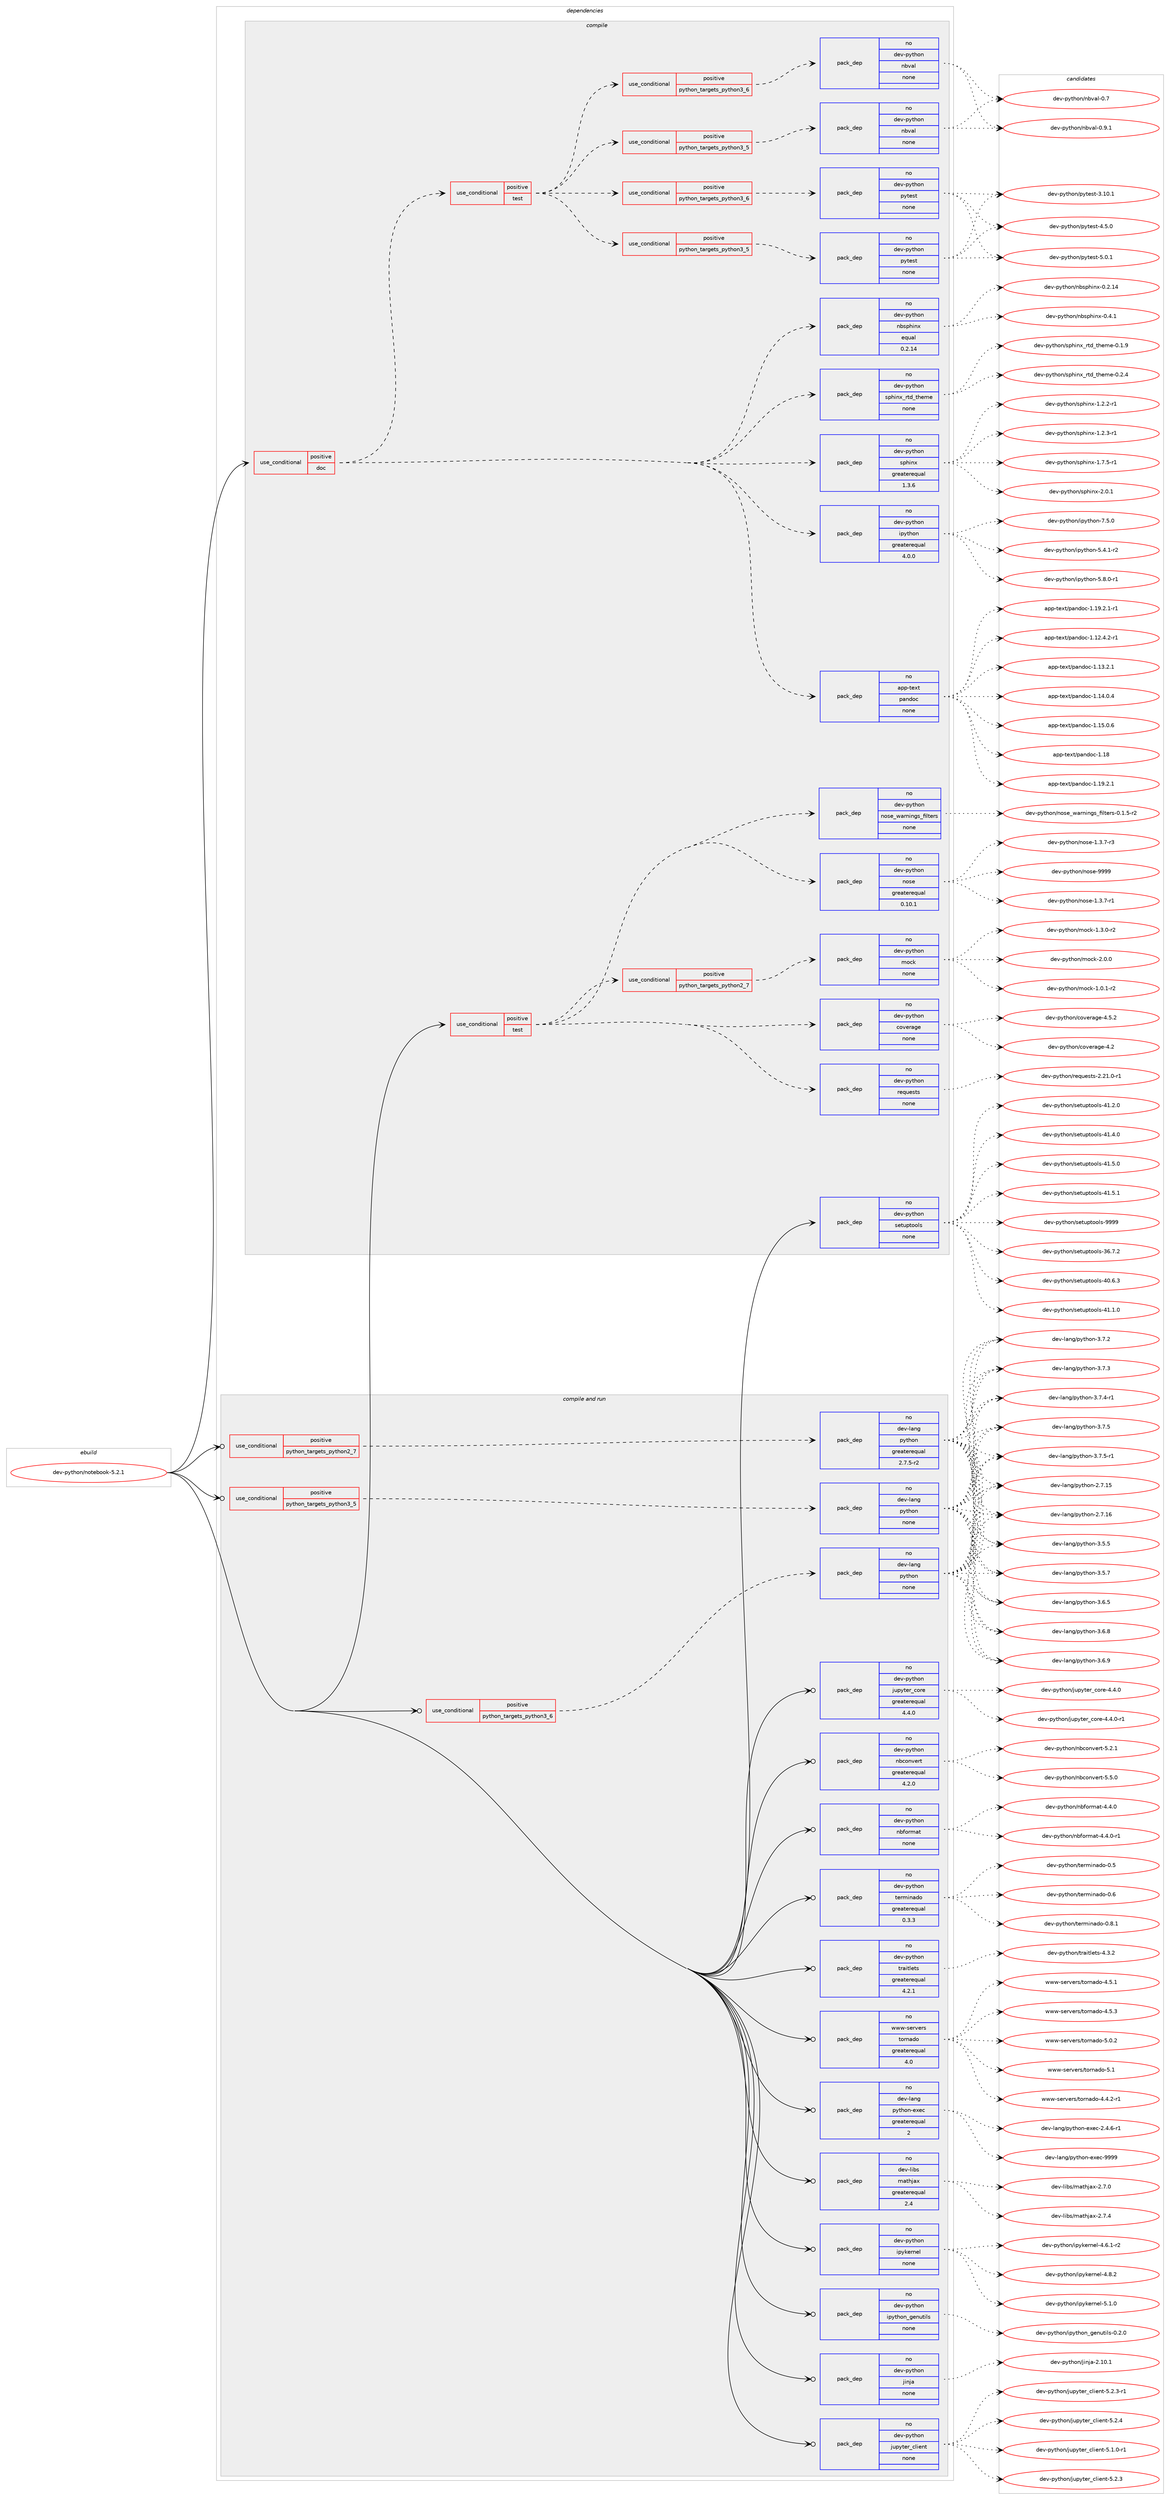 digraph prolog {

# *************
# Graph options
# *************

newrank=true;
concentrate=true;
compound=true;
graph [rankdir=LR,fontname=Helvetica,fontsize=10,ranksep=1.5];#, ranksep=2.5, nodesep=0.2];
edge  [arrowhead=vee];
node  [fontname=Helvetica,fontsize=10];

# **********
# The ebuild
# **********

subgraph cluster_leftcol {
color=gray;
rank=same;
label=<<i>ebuild</i>>;
id [label="dev-python/notebook-5.2.1", color=red, width=4, href="../dev-python/notebook-5.2.1.svg"];
}

# ****************
# The dependencies
# ****************

subgraph cluster_midcol {
color=gray;
label=<<i>dependencies</i>>;
subgraph cluster_compile {
fillcolor="#eeeeee";
style=filled;
label=<<i>compile</i>>;
subgraph cond143287 {
dependency617051 [label=<<TABLE BORDER="0" CELLBORDER="1" CELLSPACING="0" CELLPADDING="4"><TR><TD ROWSPAN="3" CELLPADDING="10">use_conditional</TD></TR><TR><TD>positive</TD></TR><TR><TD>doc</TD></TR></TABLE>>, shape=none, color=red];
subgraph pack461956 {
dependency617052 [label=<<TABLE BORDER="0" CELLBORDER="1" CELLSPACING="0" CELLPADDING="4" WIDTH="220"><TR><TD ROWSPAN="6" CELLPADDING="30">pack_dep</TD></TR><TR><TD WIDTH="110">no</TD></TR><TR><TD>app-text</TD></TR><TR><TD>pandoc</TD></TR><TR><TD>none</TD></TR><TR><TD></TD></TR></TABLE>>, shape=none, color=blue];
}
dependency617051:e -> dependency617052:w [weight=20,style="dashed",arrowhead="vee"];
subgraph pack461957 {
dependency617053 [label=<<TABLE BORDER="0" CELLBORDER="1" CELLSPACING="0" CELLPADDING="4" WIDTH="220"><TR><TD ROWSPAN="6" CELLPADDING="30">pack_dep</TD></TR><TR><TD WIDTH="110">no</TD></TR><TR><TD>dev-python</TD></TR><TR><TD>ipython</TD></TR><TR><TD>greaterequal</TD></TR><TR><TD>4.0.0</TD></TR></TABLE>>, shape=none, color=blue];
}
dependency617051:e -> dependency617053:w [weight=20,style="dashed",arrowhead="vee"];
subgraph pack461958 {
dependency617054 [label=<<TABLE BORDER="0" CELLBORDER="1" CELLSPACING="0" CELLPADDING="4" WIDTH="220"><TR><TD ROWSPAN="6" CELLPADDING="30">pack_dep</TD></TR><TR><TD WIDTH="110">no</TD></TR><TR><TD>dev-python</TD></TR><TR><TD>sphinx</TD></TR><TR><TD>greaterequal</TD></TR><TR><TD>1.3.6</TD></TR></TABLE>>, shape=none, color=blue];
}
dependency617051:e -> dependency617054:w [weight=20,style="dashed",arrowhead="vee"];
subgraph pack461959 {
dependency617055 [label=<<TABLE BORDER="0" CELLBORDER="1" CELLSPACING="0" CELLPADDING="4" WIDTH="220"><TR><TD ROWSPAN="6" CELLPADDING="30">pack_dep</TD></TR><TR><TD WIDTH="110">no</TD></TR><TR><TD>dev-python</TD></TR><TR><TD>sphinx_rtd_theme</TD></TR><TR><TD>none</TD></TR><TR><TD></TD></TR></TABLE>>, shape=none, color=blue];
}
dependency617051:e -> dependency617055:w [weight=20,style="dashed",arrowhead="vee"];
subgraph pack461960 {
dependency617056 [label=<<TABLE BORDER="0" CELLBORDER="1" CELLSPACING="0" CELLPADDING="4" WIDTH="220"><TR><TD ROWSPAN="6" CELLPADDING="30">pack_dep</TD></TR><TR><TD WIDTH="110">no</TD></TR><TR><TD>dev-python</TD></TR><TR><TD>nbsphinx</TD></TR><TR><TD>equal</TD></TR><TR><TD>0.2.14</TD></TR></TABLE>>, shape=none, color=blue];
}
dependency617051:e -> dependency617056:w [weight=20,style="dashed",arrowhead="vee"];
subgraph cond143288 {
dependency617057 [label=<<TABLE BORDER="0" CELLBORDER="1" CELLSPACING="0" CELLPADDING="4"><TR><TD ROWSPAN="3" CELLPADDING="10">use_conditional</TD></TR><TR><TD>positive</TD></TR><TR><TD>test</TD></TR></TABLE>>, shape=none, color=red];
subgraph cond143289 {
dependency617058 [label=<<TABLE BORDER="0" CELLBORDER="1" CELLSPACING="0" CELLPADDING="4"><TR><TD ROWSPAN="3" CELLPADDING="10">use_conditional</TD></TR><TR><TD>positive</TD></TR><TR><TD>python_targets_python3_5</TD></TR></TABLE>>, shape=none, color=red];
subgraph pack461961 {
dependency617059 [label=<<TABLE BORDER="0" CELLBORDER="1" CELLSPACING="0" CELLPADDING="4" WIDTH="220"><TR><TD ROWSPAN="6" CELLPADDING="30">pack_dep</TD></TR><TR><TD WIDTH="110">no</TD></TR><TR><TD>dev-python</TD></TR><TR><TD>nbval</TD></TR><TR><TD>none</TD></TR><TR><TD></TD></TR></TABLE>>, shape=none, color=blue];
}
dependency617058:e -> dependency617059:w [weight=20,style="dashed",arrowhead="vee"];
}
dependency617057:e -> dependency617058:w [weight=20,style="dashed",arrowhead="vee"];
subgraph cond143290 {
dependency617060 [label=<<TABLE BORDER="0" CELLBORDER="1" CELLSPACING="0" CELLPADDING="4"><TR><TD ROWSPAN="3" CELLPADDING="10">use_conditional</TD></TR><TR><TD>positive</TD></TR><TR><TD>python_targets_python3_6</TD></TR></TABLE>>, shape=none, color=red];
subgraph pack461962 {
dependency617061 [label=<<TABLE BORDER="0" CELLBORDER="1" CELLSPACING="0" CELLPADDING="4" WIDTH="220"><TR><TD ROWSPAN="6" CELLPADDING="30">pack_dep</TD></TR><TR><TD WIDTH="110">no</TD></TR><TR><TD>dev-python</TD></TR><TR><TD>nbval</TD></TR><TR><TD>none</TD></TR><TR><TD></TD></TR></TABLE>>, shape=none, color=blue];
}
dependency617060:e -> dependency617061:w [weight=20,style="dashed",arrowhead="vee"];
}
dependency617057:e -> dependency617060:w [weight=20,style="dashed",arrowhead="vee"];
subgraph cond143291 {
dependency617062 [label=<<TABLE BORDER="0" CELLBORDER="1" CELLSPACING="0" CELLPADDING="4"><TR><TD ROWSPAN="3" CELLPADDING="10">use_conditional</TD></TR><TR><TD>positive</TD></TR><TR><TD>python_targets_python3_5</TD></TR></TABLE>>, shape=none, color=red];
subgraph pack461963 {
dependency617063 [label=<<TABLE BORDER="0" CELLBORDER="1" CELLSPACING="0" CELLPADDING="4" WIDTH="220"><TR><TD ROWSPAN="6" CELLPADDING="30">pack_dep</TD></TR><TR><TD WIDTH="110">no</TD></TR><TR><TD>dev-python</TD></TR><TR><TD>pytest</TD></TR><TR><TD>none</TD></TR><TR><TD></TD></TR></TABLE>>, shape=none, color=blue];
}
dependency617062:e -> dependency617063:w [weight=20,style="dashed",arrowhead="vee"];
}
dependency617057:e -> dependency617062:w [weight=20,style="dashed",arrowhead="vee"];
subgraph cond143292 {
dependency617064 [label=<<TABLE BORDER="0" CELLBORDER="1" CELLSPACING="0" CELLPADDING="4"><TR><TD ROWSPAN="3" CELLPADDING="10">use_conditional</TD></TR><TR><TD>positive</TD></TR><TR><TD>python_targets_python3_6</TD></TR></TABLE>>, shape=none, color=red];
subgraph pack461964 {
dependency617065 [label=<<TABLE BORDER="0" CELLBORDER="1" CELLSPACING="0" CELLPADDING="4" WIDTH="220"><TR><TD ROWSPAN="6" CELLPADDING="30">pack_dep</TD></TR><TR><TD WIDTH="110">no</TD></TR><TR><TD>dev-python</TD></TR><TR><TD>pytest</TD></TR><TR><TD>none</TD></TR><TR><TD></TD></TR></TABLE>>, shape=none, color=blue];
}
dependency617064:e -> dependency617065:w [weight=20,style="dashed",arrowhead="vee"];
}
dependency617057:e -> dependency617064:w [weight=20,style="dashed",arrowhead="vee"];
}
dependency617051:e -> dependency617057:w [weight=20,style="dashed",arrowhead="vee"];
}
id:e -> dependency617051:w [weight=20,style="solid",arrowhead="vee"];
subgraph cond143293 {
dependency617066 [label=<<TABLE BORDER="0" CELLBORDER="1" CELLSPACING="0" CELLPADDING="4"><TR><TD ROWSPAN="3" CELLPADDING="10">use_conditional</TD></TR><TR><TD>positive</TD></TR><TR><TD>test</TD></TR></TABLE>>, shape=none, color=red];
subgraph cond143294 {
dependency617067 [label=<<TABLE BORDER="0" CELLBORDER="1" CELLSPACING="0" CELLPADDING="4"><TR><TD ROWSPAN="3" CELLPADDING="10">use_conditional</TD></TR><TR><TD>positive</TD></TR><TR><TD>python_targets_python2_7</TD></TR></TABLE>>, shape=none, color=red];
subgraph pack461965 {
dependency617068 [label=<<TABLE BORDER="0" CELLBORDER="1" CELLSPACING="0" CELLPADDING="4" WIDTH="220"><TR><TD ROWSPAN="6" CELLPADDING="30">pack_dep</TD></TR><TR><TD WIDTH="110">no</TD></TR><TR><TD>dev-python</TD></TR><TR><TD>mock</TD></TR><TR><TD>none</TD></TR><TR><TD></TD></TR></TABLE>>, shape=none, color=blue];
}
dependency617067:e -> dependency617068:w [weight=20,style="dashed",arrowhead="vee"];
}
dependency617066:e -> dependency617067:w [weight=20,style="dashed",arrowhead="vee"];
subgraph pack461966 {
dependency617069 [label=<<TABLE BORDER="0" CELLBORDER="1" CELLSPACING="0" CELLPADDING="4" WIDTH="220"><TR><TD ROWSPAN="6" CELLPADDING="30">pack_dep</TD></TR><TR><TD WIDTH="110">no</TD></TR><TR><TD>dev-python</TD></TR><TR><TD>nose</TD></TR><TR><TD>greaterequal</TD></TR><TR><TD>0.10.1</TD></TR></TABLE>>, shape=none, color=blue];
}
dependency617066:e -> dependency617069:w [weight=20,style="dashed",arrowhead="vee"];
subgraph pack461967 {
dependency617070 [label=<<TABLE BORDER="0" CELLBORDER="1" CELLSPACING="0" CELLPADDING="4" WIDTH="220"><TR><TD ROWSPAN="6" CELLPADDING="30">pack_dep</TD></TR><TR><TD WIDTH="110">no</TD></TR><TR><TD>dev-python</TD></TR><TR><TD>nose_warnings_filters</TD></TR><TR><TD>none</TD></TR><TR><TD></TD></TR></TABLE>>, shape=none, color=blue];
}
dependency617066:e -> dependency617070:w [weight=20,style="dashed",arrowhead="vee"];
subgraph pack461968 {
dependency617071 [label=<<TABLE BORDER="0" CELLBORDER="1" CELLSPACING="0" CELLPADDING="4" WIDTH="220"><TR><TD ROWSPAN="6" CELLPADDING="30">pack_dep</TD></TR><TR><TD WIDTH="110">no</TD></TR><TR><TD>dev-python</TD></TR><TR><TD>requests</TD></TR><TR><TD>none</TD></TR><TR><TD></TD></TR></TABLE>>, shape=none, color=blue];
}
dependency617066:e -> dependency617071:w [weight=20,style="dashed",arrowhead="vee"];
subgraph pack461969 {
dependency617072 [label=<<TABLE BORDER="0" CELLBORDER="1" CELLSPACING="0" CELLPADDING="4" WIDTH="220"><TR><TD ROWSPAN="6" CELLPADDING="30">pack_dep</TD></TR><TR><TD WIDTH="110">no</TD></TR><TR><TD>dev-python</TD></TR><TR><TD>coverage</TD></TR><TR><TD>none</TD></TR><TR><TD></TD></TR></TABLE>>, shape=none, color=blue];
}
dependency617066:e -> dependency617072:w [weight=20,style="dashed",arrowhead="vee"];
}
id:e -> dependency617066:w [weight=20,style="solid",arrowhead="vee"];
subgraph pack461970 {
dependency617073 [label=<<TABLE BORDER="0" CELLBORDER="1" CELLSPACING="0" CELLPADDING="4" WIDTH="220"><TR><TD ROWSPAN="6" CELLPADDING="30">pack_dep</TD></TR><TR><TD WIDTH="110">no</TD></TR><TR><TD>dev-python</TD></TR><TR><TD>setuptools</TD></TR><TR><TD>none</TD></TR><TR><TD></TD></TR></TABLE>>, shape=none, color=blue];
}
id:e -> dependency617073:w [weight=20,style="solid",arrowhead="vee"];
}
subgraph cluster_compileandrun {
fillcolor="#eeeeee";
style=filled;
label=<<i>compile and run</i>>;
subgraph cond143295 {
dependency617074 [label=<<TABLE BORDER="0" CELLBORDER="1" CELLSPACING="0" CELLPADDING="4"><TR><TD ROWSPAN="3" CELLPADDING="10">use_conditional</TD></TR><TR><TD>positive</TD></TR><TR><TD>python_targets_python2_7</TD></TR></TABLE>>, shape=none, color=red];
subgraph pack461971 {
dependency617075 [label=<<TABLE BORDER="0" CELLBORDER="1" CELLSPACING="0" CELLPADDING="4" WIDTH="220"><TR><TD ROWSPAN="6" CELLPADDING="30">pack_dep</TD></TR><TR><TD WIDTH="110">no</TD></TR><TR><TD>dev-lang</TD></TR><TR><TD>python</TD></TR><TR><TD>greaterequal</TD></TR><TR><TD>2.7.5-r2</TD></TR></TABLE>>, shape=none, color=blue];
}
dependency617074:e -> dependency617075:w [weight=20,style="dashed",arrowhead="vee"];
}
id:e -> dependency617074:w [weight=20,style="solid",arrowhead="odotvee"];
subgraph cond143296 {
dependency617076 [label=<<TABLE BORDER="0" CELLBORDER="1" CELLSPACING="0" CELLPADDING="4"><TR><TD ROWSPAN="3" CELLPADDING="10">use_conditional</TD></TR><TR><TD>positive</TD></TR><TR><TD>python_targets_python3_5</TD></TR></TABLE>>, shape=none, color=red];
subgraph pack461972 {
dependency617077 [label=<<TABLE BORDER="0" CELLBORDER="1" CELLSPACING="0" CELLPADDING="4" WIDTH="220"><TR><TD ROWSPAN="6" CELLPADDING="30">pack_dep</TD></TR><TR><TD WIDTH="110">no</TD></TR><TR><TD>dev-lang</TD></TR><TR><TD>python</TD></TR><TR><TD>none</TD></TR><TR><TD></TD></TR></TABLE>>, shape=none, color=blue];
}
dependency617076:e -> dependency617077:w [weight=20,style="dashed",arrowhead="vee"];
}
id:e -> dependency617076:w [weight=20,style="solid",arrowhead="odotvee"];
subgraph cond143297 {
dependency617078 [label=<<TABLE BORDER="0" CELLBORDER="1" CELLSPACING="0" CELLPADDING="4"><TR><TD ROWSPAN="3" CELLPADDING="10">use_conditional</TD></TR><TR><TD>positive</TD></TR><TR><TD>python_targets_python3_6</TD></TR></TABLE>>, shape=none, color=red];
subgraph pack461973 {
dependency617079 [label=<<TABLE BORDER="0" CELLBORDER="1" CELLSPACING="0" CELLPADDING="4" WIDTH="220"><TR><TD ROWSPAN="6" CELLPADDING="30">pack_dep</TD></TR><TR><TD WIDTH="110">no</TD></TR><TR><TD>dev-lang</TD></TR><TR><TD>python</TD></TR><TR><TD>none</TD></TR><TR><TD></TD></TR></TABLE>>, shape=none, color=blue];
}
dependency617078:e -> dependency617079:w [weight=20,style="dashed",arrowhead="vee"];
}
id:e -> dependency617078:w [weight=20,style="solid",arrowhead="odotvee"];
subgraph pack461974 {
dependency617080 [label=<<TABLE BORDER="0" CELLBORDER="1" CELLSPACING="0" CELLPADDING="4" WIDTH="220"><TR><TD ROWSPAN="6" CELLPADDING="30">pack_dep</TD></TR><TR><TD WIDTH="110">no</TD></TR><TR><TD>dev-lang</TD></TR><TR><TD>python-exec</TD></TR><TR><TD>greaterequal</TD></TR><TR><TD>2</TD></TR></TABLE>>, shape=none, color=blue];
}
id:e -> dependency617080:w [weight=20,style="solid",arrowhead="odotvee"];
subgraph pack461975 {
dependency617081 [label=<<TABLE BORDER="0" CELLBORDER="1" CELLSPACING="0" CELLPADDING="4" WIDTH="220"><TR><TD ROWSPAN="6" CELLPADDING="30">pack_dep</TD></TR><TR><TD WIDTH="110">no</TD></TR><TR><TD>dev-libs</TD></TR><TR><TD>mathjax</TD></TR><TR><TD>greaterequal</TD></TR><TR><TD>2.4</TD></TR></TABLE>>, shape=none, color=blue];
}
id:e -> dependency617081:w [weight=20,style="solid",arrowhead="odotvee"];
subgraph pack461976 {
dependency617082 [label=<<TABLE BORDER="0" CELLBORDER="1" CELLSPACING="0" CELLPADDING="4" WIDTH="220"><TR><TD ROWSPAN="6" CELLPADDING="30">pack_dep</TD></TR><TR><TD WIDTH="110">no</TD></TR><TR><TD>dev-python</TD></TR><TR><TD>ipykernel</TD></TR><TR><TD>none</TD></TR><TR><TD></TD></TR></TABLE>>, shape=none, color=blue];
}
id:e -> dependency617082:w [weight=20,style="solid",arrowhead="odotvee"];
subgraph pack461977 {
dependency617083 [label=<<TABLE BORDER="0" CELLBORDER="1" CELLSPACING="0" CELLPADDING="4" WIDTH="220"><TR><TD ROWSPAN="6" CELLPADDING="30">pack_dep</TD></TR><TR><TD WIDTH="110">no</TD></TR><TR><TD>dev-python</TD></TR><TR><TD>ipython_genutils</TD></TR><TR><TD>none</TD></TR><TR><TD></TD></TR></TABLE>>, shape=none, color=blue];
}
id:e -> dependency617083:w [weight=20,style="solid",arrowhead="odotvee"];
subgraph pack461978 {
dependency617084 [label=<<TABLE BORDER="0" CELLBORDER="1" CELLSPACING="0" CELLPADDING="4" WIDTH="220"><TR><TD ROWSPAN="6" CELLPADDING="30">pack_dep</TD></TR><TR><TD WIDTH="110">no</TD></TR><TR><TD>dev-python</TD></TR><TR><TD>jinja</TD></TR><TR><TD>none</TD></TR><TR><TD></TD></TR></TABLE>>, shape=none, color=blue];
}
id:e -> dependency617084:w [weight=20,style="solid",arrowhead="odotvee"];
subgraph pack461979 {
dependency617085 [label=<<TABLE BORDER="0" CELLBORDER="1" CELLSPACING="0" CELLPADDING="4" WIDTH="220"><TR><TD ROWSPAN="6" CELLPADDING="30">pack_dep</TD></TR><TR><TD WIDTH="110">no</TD></TR><TR><TD>dev-python</TD></TR><TR><TD>jupyter_client</TD></TR><TR><TD>none</TD></TR><TR><TD></TD></TR></TABLE>>, shape=none, color=blue];
}
id:e -> dependency617085:w [weight=20,style="solid",arrowhead="odotvee"];
subgraph pack461980 {
dependency617086 [label=<<TABLE BORDER="0" CELLBORDER="1" CELLSPACING="0" CELLPADDING="4" WIDTH="220"><TR><TD ROWSPAN="6" CELLPADDING="30">pack_dep</TD></TR><TR><TD WIDTH="110">no</TD></TR><TR><TD>dev-python</TD></TR><TR><TD>jupyter_core</TD></TR><TR><TD>greaterequal</TD></TR><TR><TD>4.4.0</TD></TR></TABLE>>, shape=none, color=blue];
}
id:e -> dependency617086:w [weight=20,style="solid",arrowhead="odotvee"];
subgraph pack461981 {
dependency617087 [label=<<TABLE BORDER="0" CELLBORDER="1" CELLSPACING="0" CELLPADDING="4" WIDTH="220"><TR><TD ROWSPAN="6" CELLPADDING="30">pack_dep</TD></TR><TR><TD WIDTH="110">no</TD></TR><TR><TD>dev-python</TD></TR><TR><TD>nbconvert</TD></TR><TR><TD>greaterequal</TD></TR><TR><TD>4.2.0</TD></TR></TABLE>>, shape=none, color=blue];
}
id:e -> dependency617087:w [weight=20,style="solid",arrowhead="odotvee"];
subgraph pack461982 {
dependency617088 [label=<<TABLE BORDER="0" CELLBORDER="1" CELLSPACING="0" CELLPADDING="4" WIDTH="220"><TR><TD ROWSPAN="6" CELLPADDING="30">pack_dep</TD></TR><TR><TD WIDTH="110">no</TD></TR><TR><TD>dev-python</TD></TR><TR><TD>nbformat</TD></TR><TR><TD>none</TD></TR><TR><TD></TD></TR></TABLE>>, shape=none, color=blue];
}
id:e -> dependency617088:w [weight=20,style="solid",arrowhead="odotvee"];
subgraph pack461983 {
dependency617089 [label=<<TABLE BORDER="0" CELLBORDER="1" CELLSPACING="0" CELLPADDING="4" WIDTH="220"><TR><TD ROWSPAN="6" CELLPADDING="30">pack_dep</TD></TR><TR><TD WIDTH="110">no</TD></TR><TR><TD>dev-python</TD></TR><TR><TD>terminado</TD></TR><TR><TD>greaterequal</TD></TR><TR><TD>0.3.3</TD></TR></TABLE>>, shape=none, color=blue];
}
id:e -> dependency617089:w [weight=20,style="solid",arrowhead="odotvee"];
subgraph pack461984 {
dependency617090 [label=<<TABLE BORDER="0" CELLBORDER="1" CELLSPACING="0" CELLPADDING="4" WIDTH="220"><TR><TD ROWSPAN="6" CELLPADDING="30">pack_dep</TD></TR><TR><TD WIDTH="110">no</TD></TR><TR><TD>dev-python</TD></TR><TR><TD>traitlets</TD></TR><TR><TD>greaterequal</TD></TR><TR><TD>4.2.1</TD></TR></TABLE>>, shape=none, color=blue];
}
id:e -> dependency617090:w [weight=20,style="solid",arrowhead="odotvee"];
subgraph pack461985 {
dependency617091 [label=<<TABLE BORDER="0" CELLBORDER="1" CELLSPACING="0" CELLPADDING="4" WIDTH="220"><TR><TD ROWSPAN="6" CELLPADDING="30">pack_dep</TD></TR><TR><TD WIDTH="110">no</TD></TR><TR><TD>www-servers</TD></TR><TR><TD>tornado</TD></TR><TR><TD>greaterequal</TD></TR><TR><TD>4.0</TD></TR></TABLE>>, shape=none, color=blue];
}
id:e -> dependency617091:w [weight=20,style="solid",arrowhead="odotvee"];
}
subgraph cluster_run {
fillcolor="#eeeeee";
style=filled;
label=<<i>run</i>>;
}
}

# **************
# The candidates
# **************

subgraph cluster_choices {
rank=same;
color=gray;
label=<<i>candidates</i>>;

subgraph choice461956 {
color=black;
nodesep=1;
choice97112112451161011201164711297110100111994549464950465246504511449 [label="app-text/pandoc-1.12.4.2-r1", color=red, width=4,href="../app-text/pandoc-1.12.4.2-r1.svg"];
choice9711211245116101120116471129711010011199454946495146504649 [label="app-text/pandoc-1.13.2.1", color=red, width=4,href="../app-text/pandoc-1.13.2.1.svg"];
choice9711211245116101120116471129711010011199454946495246484652 [label="app-text/pandoc-1.14.0.4", color=red, width=4,href="../app-text/pandoc-1.14.0.4.svg"];
choice9711211245116101120116471129711010011199454946495346484654 [label="app-text/pandoc-1.15.0.6", color=red, width=4,href="../app-text/pandoc-1.15.0.6.svg"];
choice97112112451161011201164711297110100111994549464956 [label="app-text/pandoc-1.18", color=red, width=4,href="../app-text/pandoc-1.18.svg"];
choice9711211245116101120116471129711010011199454946495746504649 [label="app-text/pandoc-1.19.2.1", color=red, width=4,href="../app-text/pandoc-1.19.2.1.svg"];
choice97112112451161011201164711297110100111994549464957465046494511449 [label="app-text/pandoc-1.19.2.1-r1", color=red, width=4,href="../app-text/pandoc-1.19.2.1-r1.svg"];
dependency617052:e -> choice97112112451161011201164711297110100111994549464950465246504511449:w [style=dotted,weight="100"];
dependency617052:e -> choice9711211245116101120116471129711010011199454946495146504649:w [style=dotted,weight="100"];
dependency617052:e -> choice9711211245116101120116471129711010011199454946495246484652:w [style=dotted,weight="100"];
dependency617052:e -> choice9711211245116101120116471129711010011199454946495346484654:w [style=dotted,weight="100"];
dependency617052:e -> choice97112112451161011201164711297110100111994549464956:w [style=dotted,weight="100"];
dependency617052:e -> choice9711211245116101120116471129711010011199454946495746504649:w [style=dotted,weight="100"];
dependency617052:e -> choice97112112451161011201164711297110100111994549464957465046494511449:w [style=dotted,weight="100"];
}
subgraph choice461957 {
color=black;
nodesep=1;
choice10010111845112121116104111110471051121211161041111104553465246494511450 [label="dev-python/ipython-5.4.1-r2", color=red, width=4,href="../dev-python/ipython-5.4.1-r2.svg"];
choice10010111845112121116104111110471051121211161041111104553465646484511449 [label="dev-python/ipython-5.8.0-r1", color=red, width=4,href="../dev-python/ipython-5.8.0-r1.svg"];
choice1001011184511212111610411111047105112121116104111110455546534648 [label="dev-python/ipython-7.5.0", color=red, width=4,href="../dev-python/ipython-7.5.0.svg"];
dependency617053:e -> choice10010111845112121116104111110471051121211161041111104553465246494511450:w [style=dotted,weight="100"];
dependency617053:e -> choice10010111845112121116104111110471051121211161041111104553465646484511449:w [style=dotted,weight="100"];
dependency617053:e -> choice1001011184511212111610411111047105112121116104111110455546534648:w [style=dotted,weight="100"];
}
subgraph choice461958 {
color=black;
nodesep=1;
choice10010111845112121116104111110471151121041051101204549465046504511449 [label="dev-python/sphinx-1.2.2-r1", color=red, width=4,href="../dev-python/sphinx-1.2.2-r1.svg"];
choice10010111845112121116104111110471151121041051101204549465046514511449 [label="dev-python/sphinx-1.2.3-r1", color=red, width=4,href="../dev-python/sphinx-1.2.3-r1.svg"];
choice10010111845112121116104111110471151121041051101204549465546534511449 [label="dev-python/sphinx-1.7.5-r1", color=red, width=4,href="../dev-python/sphinx-1.7.5-r1.svg"];
choice1001011184511212111610411111047115112104105110120455046484649 [label="dev-python/sphinx-2.0.1", color=red, width=4,href="../dev-python/sphinx-2.0.1.svg"];
dependency617054:e -> choice10010111845112121116104111110471151121041051101204549465046504511449:w [style=dotted,weight="100"];
dependency617054:e -> choice10010111845112121116104111110471151121041051101204549465046514511449:w [style=dotted,weight="100"];
dependency617054:e -> choice10010111845112121116104111110471151121041051101204549465546534511449:w [style=dotted,weight="100"];
dependency617054:e -> choice1001011184511212111610411111047115112104105110120455046484649:w [style=dotted,weight="100"];
}
subgraph choice461959 {
color=black;
nodesep=1;
choice10010111845112121116104111110471151121041051101209511411610095116104101109101454846494657 [label="dev-python/sphinx_rtd_theme-0.1.9", color=red, width=4,href="../dev-python/sphinx_rtd_theme-0.1.9.svg"];
choice10010111845112121116104111110471151121041051101209511411610095116104101109101454846504652 [label="dev-python/sphinx_rtd_theme-0.2.4", color=red, width=4,href="../dev-python/sphinx_rtd_theme-0.2.4.svg"];
dependency617055:e -> choice10010111845112121116104111110471151121041051101209511411610095116104101109101454846494657:w [style=dotted,weight="100"];
dependency617055:e -> choice10010111845112121116104111110471151121041051101209511411610095116104101109101454846504652:w [style=dotted,weight="100"];
}
subgraph choice461960 {
color=black;
nodesep=1;
choice10010111845112121116104111110471109811511210410511012045484650464952 [label="dev-python/nbsphinx-0.2.14", color=red, width=4,href="../dev-python/nbsphinx-0.2.14.svg"];
choice100101118451121211161041111104711098115112104105110120454846524649 [label="dev-python/nbsphinx-0.4.1", color=red, width=4,href="../dev-python/nbsphinx-0.4.1.svg"];
dependency617056:e -> choice10010111845112121116104111110471109811511210410511012045484650464952:w [style=dotted,weight="100"];
dependency617056:e -> choice100101118451121211161041111104711098115112104105110120454846524649:w [style=dotted,weight="100"];
}
subgraph choice461961 {
color=black;
nodesep=1;
choice1001011184511212111610411111047110981189710845484655 [label="dev-python/nbval-0.7", color=red, width=4,href="../dev-python/nbval-0.7.svg"];
choice10010111845112121116104111110471109811897108454846574649 [label="dev-python/nbval-0.9.1", color=red, width=4,href="../dev-python/nbval-0.9.1.svg"];
dependency617059:e -> choice1001011184511212111610411111047110981189710845484655:w [style=dotted,weight="100"];
dependency617059:e -> choice10010111845112121116104111110471109811897108454846574649:w [style=dotted,weight="100"];
}
subgraph choice461962 {
color=black;
nodesep=1;
choice1001011184511212111610411111047110981189710845484655 [label="dev-python/nbval-0.7", color=red, width=4,href="../dev-python/nbval-0.7.svg"];
choice10010111845112121116104111110471109811897108454846574649 [label="dev-python/nbval-0.9.1", color=red, width=4,href="../dev-python/nbval-0.9.1.svg"];
dependency617061:e -> choice1001011184511212111610411111047110981189710845484655:w [style=dotted,weight="100"];
dependency617061:e -> choice10010111845112121116104111110471109811897108454846574649:w [style=dotted,weight="100"];
}
subgraph choice461963 {
color=black;
nodesep=1;
choice100101118451121211161041111104711212111610111511645514649484649 [label="dev-python/pytest-3.10.1", color=red, width=4,href="../dev-python/pytest-3.10.1.svg"];
choice1001011184511212111610411111047112121116101115116455246534648 [label="dev-python/pytest-4.5.0", color=red, width=4,href="../dev-python/pytest-4.5.0.svg"];
choice1001011184511212111610411111047112121116101115116455346484649 [label="dev-python/pytest-5.0.1", color=red, width=4,href="../dev-python/pytest-5.0.1.svg"];
dependency617063:e -> choice100101118451121211161041111104711212111610111511645514649484649:w [style=dotted,weight="100"];
dependency617063:e -> choice1001011184511212111610411111047112121116101115116455246534648:w [style=dotted,weight="100"];
dependency617063:e -> choice1001011184511212111610411111047112121116101115116455346484649:w [style=dotted,weight="100"];
}
subgraph choice461964 {
color=black;
nodesep=1;
choice100101118451121211161041111104711212111610111511645514649484649 [label="dev-python/pytest-3.10.1", color=red, width=4,href="../dev-python/pytest-3.10.1.svg"];
choice1001011184511212111610411111047112121116101115116455246534648 [label="dev-python/pytest-4.5.0", color=red, width=4,href="../dev-python/pytest-4.5.0.svg"];
choice1001011184511212111610411111047112121116101115116455346484649 [label="dev-python/pytest-5.0.1", color=red, width=4,href="../dev-python/pytest-5.0.1.svg"];
dependency617065:e -> choice100101118451121211161041111104711212111610111511645514649484649:w [style=dotted,weight="100"];
dependency617065:e -> choice1001011184511212111610411111047112121116101115116455246534648:w [style=dotted,weight="100"];
dependency617065:e -> choice1001011184511212111610411111047112121116101115116455346484649:w [style=dotted,weight="100"];
}
subgraph choice461965 {
color=black;
nodesep=1;
choice1001011184511212111610411111047109111991074549464846494511450 [label="dev-python/mock-1.0.1-r2", color=red, width=4,href="../dev-python/mock-1.0.1-r2.svg"];
choice1001011184511212111610411111047109111991074549465146484511450 [label="dev-python/mock-1.3.0-r2", color=red, width=4,href="../dev-python/mock-1.3.0-r2.svg"];
choice100101118451121211161041111104710911199107455046484648 [label="dev-python/mock-2.0.0", color=red, width=4,href="../dev-python/mock-2.0.0.svg"];
dependency617068:e -> choice1001011184511212111610411111047109111991074549464846494511450:w [style=dotted,weight="100"];
dependency617068:e -> choice1001011184511212111610411111047109111991074549465146484511450:w [style=dotted,weight="100"];
dependency617068:e -> choice100101118451121211161041111104710911199107455046484648:w [style=dotted,weight="100"];
}
subgraph choice461966 {
color=black;
nodesep=1;
choice10010111845112121116104111110471101111151014549465146554511449 [label="dev-python/nose-1.3.7-r1", color=red, width=4,href="../dev-python/nose-1.3.7-r1.svg"];
choice10010111845112121116104111110471101111151014549465146554511451 [label="dev-python/nose-1.3.7-r3", color=red, width=4,href="../dev-python/nose-1.3.7-r3.svg"];
choice10010111845112121116104111110471101111151014557575757 [label="dev-python/nose-9999", color=red, width=4,href="../dev-python/nose-9999.svg"];
dependency617069:e -> choice10010111845112121116104111110471101111151014549465146554511449:w [style=dotted,weight="100"];
dependency617069:e -> choice10010111845112121116104111110471101111151014549465146554511451:w [style=dotted,weight="100"];
dependency617069:e -> choice10010111845112121116104111110471101111151014557575757:w [style=dotted,weight="100"];
}
subgraph choice461967 {
color=black;
nodesep=1;
choice10010111845112121116104111110471101111151019511997114110105110103115951021051081161011141154548464946534511450 [label="dev-python/nose_warnings_filters-0.1.5-r2", color=red, width=4,href="../dev-python/nose_warnings_filters-0.1.5-r2.svg"];
dependency617070:e -> choice10010111845112121116104111110471101111151019511997114110105110103115951021051081161011141154548464946534511450:w [style=dotted,weight="100"];
}
subgraph choice461968 {
color=black;
nodesep=1;
choice1001011184511212111610411111047114101113117101115116115455046504946484511449 [label="dev-python/requests-2.21.0-r1", color=red, width=4,href="../dev-python/requests-2.21.0-r1.svg"];
dependency617071:e -> choice1001011184511212111610411111047114101113117101115116115455046504946484511449:w [style=dotted,weight="100"];
}
subgraph choice461969 {
color=black;
nodesep=1;
choice1001011184511212111610411111047991111181011149710310145524650 [label="dev-python/coverage-4.2", color=red, width=4,href="../dev-python/coverage-4.2.svg"];
choice10010111845112121116104111110479911111810111497103101455246534650 [label="dev-python/coverage-4.5.2", color=red, width=4,href="../dev-python/coverage-4.5.2.svg"];
dependency617072:e -> choice1001011184511212111610411111047991111181011149710310145524650:w [style=dotted,weight="100"];
dependency617072:e -> choice10010111845112121116104111110479911111810111497103101455246534650:w [style=dotted,weight="100"];
}
subgraph choice461970 {
color=black;
nodesep=1;
choice100101118451121211161041111104711510111611711211611111110811545515446554650 [label="dev-python/setuptools-36.7.2", color=red, width=4,href="../dev-python/setuptools-36.7.2.svg"];
choice100101118451121211161041111104711510111611711211611111110811545524846544651 [label="dev-python/setuptools-40.6.3", color=red, width=4,href="../dev-python/setuptools-40.6.3.svg"];
choice100101118451121211161041111104711510111611711211611111110811545524946494648 [label="dev-python/setuptools-41.1.0", color=red, width=4,href="../dev-python/setuptools-41.1.0.svg"];
choice100101118451121211161041111104711510111611711211611111110811545524946504648 [label="dev-python/setuptools-41.2.0", color=red, width=4,href="../dev-python/setuptools-41.2.0.svg"];
choice100101118451121211161041111104711510111611711211611111110811545524946524648 [label="dev-python/setuptools-41.4.0", color=red, width=4,href="../dev-python/setuptools-41.4.0.svg"];
choice100101118451121211161041111104711510111611711211611111110811545524946534648 [label="dev-python/setuptools-41.5.0", color=red, width=4,href="../dev-python/setuptools-41.5.0.svg"];
choice100101118451121211161041111104711510111611711211611111110811545524946534649 [label="dev-python/setuptools-41.5.1", color=red, width=4,href="../dev-python/setuptools-41.5.1.svg"];
choice10010111845112121116104111110471151011161171121161111111081154557575757 [label="dev-python/setuptools-9999", color=red, width=4,href="../dev-python/setuptools-9999.svg"];
dependency617073:e -> choice100101118451121211161041111104711510111611711211611111110811545515446554650:w [style=dotted,weight="100"];
dependency617073:e -> choice100101118451121211161041111104711510111611711211611111110811545524846544651:w [style=dotted,weight="100"];
dependency617073:e -> choice100101118451121211161041111104711510111611711211611111110811545524946494648:w [style=dotted,weight="100"];
dependency617073:e -> choice100101118451121211161041111104711510111611711211611111110811545524946504648:w [style=dotted,weight="100"];
dependency617073:e -> choice100101118451121211161041111104711510111611711211611111110811545524946524648:w [style=dotted,weight="100"];
dependency617073:e -> choice100101118451121211161041111104711510111611711211611111110811545524946534648:w [style=dotted,weight="100"];
dependency617073:e -> choice100101118451121211161041111104711510111611711211611111110811545524946534649:w [style=dotted,weight="100"];
dependency617073:e -> choice10010111845112121116104111110471151011161171121161111111081154557575757:w [style=dotted,weight="100"];
}
subgraph choice461971 {
color=black;
nodesep=1;
choice10010111845108971101034711212111610411111045504655464953 [label="dev-lang/python-2.7.15", color=red, width=4,href="../dev-lang/python-2.7.15.svg"];
choice10010111845108971101034711212111610411111045504655464954 [label="dev-lang/python-2.7.16", color=red, width=4,href="../dev-lang/python-2.7.16.svg"];
choice100101118451089711010347112121116104111110455146534653 [label="dev-lang/python-3.5.5", color=red, width=4,href="../dev-lang/python-3.5.5.svg"];
choice100101118451089711010347112121116104111110455146534655 [label="dev-lang/python-3.5.7", color=red, width=4,href="../dev-lang/python-3.5.7.svg"];
choice100101118451089711010347112121116104111110455146544653 [label="dev-lang/python-3.6.5", color=red, width=4,href="../dev-lang/python-3.6.5.svg"];
choice100101118451089711010347112121116104111110455146544656 [label="dev-lang/python-3.6.8", color=red, width=4,href="../dev-lang/python-3.6.8.svg"];
choice100101118451089711010347112121116104111110455146544657 [label="dev-lang/python-3.6.9", color=red, width=4,href="../dev-lang/python-3.6.9.svg"];
choice100101118451089711010347112121116104111110455146554650 [label="dev-lang/python-3.7.2", color=red, width=4,href="../dev-lang/python-3.7.2.svg"];
choice100101118451089711010347112121116104111110455146554651 [label="dev-lang/python-3.7.3", color=red, width=4,href="../dev-lang/python-3.7.3.svg"];
choice1001011184510897110103471121211161041111104551465546524511449 [label="dev-lang/python-3.7.4-r1", color=red, width=4,href="../dev-lang/python-3.7.4-r1.svg"];
choice100101118451089711010347112121116104111110455146554653 [label="dev-lang/python-3.7.5", color=red, width=4,href="../dev-lang/python-3.7.5.svg"];
choice1001011184510897110103471121211161041111104551465546534511449 [label="dev-lang/python-3.7.5-r1", color=red, width=4,href="../dev-lang/python-3.7.5-r1.svg"];
dependency617075:e -> choice10010111845108971101034711212111610411111045504655464953:w [style=dotted,weight="100"];
dependency617075:e -> choice10010111845108971101034711212111610411111045504655464954:w [style=dotted,weight="100"];
dependency617075:e -> choice100101118451089711010347112121116104111110455146534653:w [style=dotted,weight="100"];
dependency617075:e -> choice100101118451089711010347112121116104111110455146534655:w [style=dotted,weight="100"];
dependency617075:e -> choice100101118451089711010347112121116104111110455146544653:w [style=dotted,weight="100"];
dependency617075:e -> choice100101118451089711010347112121116104111110455146544656:w [style=dotted,weight="100"];
dependency617075:e -> choice100101118451089711010347112121116104111110455146544657:w [style=dotted,weight="100"];
dependency617075:e -> choice100101118451089711010347112121116104111110455146554650:w [style=dotted,weight="100"];
dependency617075:e -> choice100101118451089711010347112121116104111110455146554651:w [style=dotted,weight="100"];
dependency617075:e -> choice1001011184510897110103471121211161041111104551465546524511449:w [style=dotted,weight="100"];
dependency617075:e -> choice100101118451089711010347112121116104111110455146554653:w [style=dotted,weight="100"];
dependency617075:e -> choice1001011184510897110103471121211161041111104551465546534511449:w [style=dotted,weight="100"];
}
subgraph choice461972 {
color=black;
nodesep=1;
choice10010111845108971101034711212111610411111045504655464953 [label="dev-lang/python-2.7.15", color=red, width=4,href="../dev-lang/python-2.7.15.svg"];
choice10010111845108971101034711212111610411111045504655464954 [label="dev-lang/python-2.7.16", color=red, width=4,href="../dev-lang/python-2.7.16.svg"];
choice100101118451089711010347112121116104111110455146534653 [label="dev-lang/python-3.5.5", color=red, width=4,href="../dev-lang/python-3.5.5.svg"];
choice100101118451089711010347112121116104111110455146534655 [label="dev-lang/python-3.5.7", color=red, width=4,href="../dev-lang/python-3.5.7.svg"];
choice100101118451089711010347112121116104111110455146544653 [label="dev-lang/python-3.6.5", color=red, width=4,href="../dev-lang/python-3.6.5.svg"];
choice100101118451089711010347112121116104111110455146544656 [label="dev-lang/python-3.6.8", color=red, width=4,href="../dev-lang/python-3.6.8.svg"];
choice100101118451089711010347112121116104111110455146544657 [label="dev-lang/python-3.6.9", color=red, width=4,href="../dev-lang/python-3.6.9.svg"];
choice100101118451089711010347112121116104111110455146554650 [label="dev-lang/python-3.7.2", color=red, width=4,href="../dev-lang/python-3.7.2.svg"];
choice100101118451089711010347112121116104111110455146554651 [label="dev-lang/python-3.7.3", color=red, width=4,href="../dev-lang/python-3.7.3.svg"];
choice1001011184510897110103471121211161041111104551465546524511449 [label="dev-lang/python-3.7.4-r1", color=red, width=4,href="../dev-lang/python-3.7.4-r1.svg"];
choice100101118451089711010347112121116104111110455146554653 [label="dev-lang/python-3.7.5", color=red, width=4,href="../dev-lang/python-3.7.5.svg"];
choice1001011184510897110103471121211161041111104551465546534511449 [label="dev-lang/python-3.7.5-r1", color=red, width=4,href="../dev-lang/python-3.7.5-r1.svg"];
dependency617077:e -> choice10010111845108971101034711212111610411111045504655464953:w [style=dotted,weight="100"];
dependency617077:e -> choice10010111845108971101034711212111610411111045504655464954:w [style=dotted,weight="100"];
dependency617077:e -> choice100101118451089711010347112121116104111110455146534653:w [style=dotted,weight="100"];
dependency617077:e -> choice100101118451089711010347112121116104111110455146534655:w [style=dotted,weight="100"];
dependency617077:e -> choice100101118451089711010347112121116104111110455146544653:w [style=dotted,weight="100"];
dependency617077:e -> choice100101118451089711010347112121116104111110455146544656:w [style=dotted,weight="100"];
dependency617077:e -> choice100101118451089711010347112121116104111110455146544657:w [style=dotted,weight="100"];
dependency617077:e -> choice100101118451089711010347112121116104111110455146554650:w [style=dotted,weight="100"];
dependency617077:e -> choice100101118451089711010347112121116104111110455146554651:w [style=dotted,weight="100"];
dependency617077:e -> choice1001011184510897110103471121211161041111104551465546524511449:w [style=dotted,weight="100"];
dependency617077:e -> choice100101118451089711010347112121116104111110455146554653:w [style=dotted,weight="100"];
dependency617077:e -> choice1001011184510897110103471121211161041111104551465546534511449:w [style=dotted,weight="100"];
}
subgraph choice461973 {
color=black;
nodesep=1;
choice10010111845108971101034711212111610411111045504655464953 [label="dev-lang/python-2.7.15", color=red, width=4,href="../dev-lang/python-2.7.15.svg"];
choice10010111845108971101034711212111610411111045504655464954 [label="dev-lang/python-2.7.16", color=red, width=4,href="../dev-lang/python-2.7.16.svg"];
choice100101118451089711010347112121116104111110455146534653 [label="dev-lang/python-3.5.5", color=red, width=4,href="../dev-lang/python-3.5.5.svg"];
choice100101118451089711010347112121116104111110455146534655 [label="dev-lang/python-3.5.7", color=red, width=4,href="../dev-lang/python-3.5.7.svg"];
choice100101118451089711010347112121116104111110455146544653 [label="dev-lang/python-3.6.5", color=red, width=4,href="../dev-lang/python-3.6.5.svg"];
choice100101118451089711010347112121116104111110455146544656 [label="dev-lang/python-3.6.8", color=red, width=4,href="../dev-lang/python-3.6.8.svg"];
choice100101118451089711010347112121116104111110455146544657 [label="dev-lang/python-3.6.9", color=red, width=4,href="../dev-lang/python-3.6.9.svg"];
choice100101118451089711010347112121116104111110455146554650 [label="dev-lang/python-3.7.2", color=red, width=4,href="../dev-lang/python-3.7.2.svg"];
choice100101118451089711010347112121116104111110455146554651 [label="dev-lang/python-3.7.3", color=red, width=4,href="../dev-lang/python-3.7.3.svg"];
choice1001011184510897110103471121211161041111104551465546524511449 [label="dev-lang/python-3.7.4-r1", color=red, width=4,href="../dev-lang/python-3.7.4-r1.svg"];
choice100101118451089711010347112121116104111110455146554653 [label="dev-lang/python-3.7.5", color=red, width=4,href="../dev-lang/python-3.7.5.svg"];
choice1001011184510897110103471121211161041111104551465546534511449 [label="dev-lang/python-3.7.5-r1", color=red, width=4,href="../dev-lang/python-3.7.5-r1.svg"];
dependency617079:e -> choice10010111845108971101034711212111610411111045504655464953:w [style=dotted,weight="100"];
dependency617079:e -> choice10010111845108971101034711212111610411111045504655464954:w [style=dotted,weight="100"];
dependency617079:e -> choice100101118451089711010347112121116104111110455146534653:w [style=dotted,weight="100"];
dependency617079:e -> choice100101118451089711010347112121116104111110455146534655:w [style=dotted,weight="100"];
dependency617079:e -> choice100101118451089711010347112121116104111110455146544653:w [style=dotted,weight="100"];
dependency617079:e -> choice100101118451089711010347112121116104111110455146544656:w [style=dotted,weight="100"];
dependency617079:e -> choice100101118451089711010347112121116104111110455146544657:w [style=dotted,weight="100"];
dependency617079:e -> choice100101118451089711010347112121116104111110455146554650:w [style=dotted,weight="100"];
dependency617079:e -> choice100101118451089711010347112121116104111110455146554651:w [style=dotted,weight="100"];
dependency617079:e -> choice1001011184510897110103471121211161041111104551465546524511449:w [style=dotted,weight="100"];
dependency617079:e -> choice100101118451089711010347112121116104111110455146554653:w [style=dotted,weight="100"];
dependency617079:e -> choice1001011184510897110103471121211161041111104551465546534511449:w [style=dotted,weight="100"];
}
subgraph choice461974 {
color=black;
nodesep=1;
choice10010111845108971101034711212111610411111045101120101994550465246544511449 [label="dev-lang/python-exec-2.4.6-r1", color=red, width=4,href="../dev-lang/python-exec-2.4.6-r1.svg"];
choice10010111845108971101034711212111610411111045101120101994557575757 [label="dev-lang/python-exec-9999", color=red, width=4,href="../dev-lang/python-exec-9999.svg"];
dependency617080:e -> choice10010111845108971101034711212111610411111045101120101994550465246544511449:w [style=dotted,weight="100"];
dependency617080:e -> choice10010111845108971101034711212111610411111045101120101994557575757:w [style=dotted,weight="100"];
}
subgraph choice461975 {
color=black;
nodesep=1;
choice1001011184510810598115471099711610410697120455046554648 [label="dev-libs/mathjax-2.7.0", color=red, width=4,href="../dev-libs/mathjax-2.7.0.svg"];
choice1001011184510810598115471099711610410697120455046554652 [label="dev-libs/mathjax-2.7.4", color=red, width=4,href="../dev-libs/mathjax-2.7.4.svg"];
dependency617081:e -> choice1001011184510810598115471099711610410697120455046554648:w [style=dotted,weight="100"];
dependency617081:e -> choice1001011184510810598115471099711610410697120455046554652:w [style=dotted,weight="100"];
}
subgraph choice461976 {
color=black;
nodesep=1;
choice10010111845112121116104111110471051121211071011141101011084552465446494511450 [label="dev-python/ipykernel-4.6.1-r2", color=red, width=4,href="../dev-python/ipykernel-4.6.1-r2.svg"];
choice1001011184511212111610411111047105112121107101114110101108455246564650 [label="dev-python/ipykernel-4.8.2", color=red, width=4,href="../dev-python/ipykernel-4.8.2.svg"];
choice1001011184511212111610411111047105112121107101114110101108455346494648 [label="dev-python/ipykernel-5.1.0", color=red, width=4,href="../dev-python/ipykernel-5.1.0.svg"];
dependency617082:e -> choice10010111845112121116104111110471051121211071011141101011084552465446494511450:w [style=dotted,weight="100"];
dependency617082:e -> choice1001011184511212111610411111047105112121107101114110101108455246564650:w [style=dotted,weight="100"];
dependency617082:e -> choice1001011184511212111610411111047105112121107101114110101108455346494648:w [style=dotted,weight="100"];
}
subgraph choice461977 {
color=black;
nodesep=1;
choice100101118451121211161041111104710511212111610411111095103101110117116105108115454846504648 [label="dev-python/ipython_genutils-0.2.0", color=red, width=4,href="../dev-python/ipython_genutils-0.2.0.svg"];
dependency617083:e -> choice100101118451121211161041111104710511212111610411111095103101110117116105108115454846504648:w [style=dotted,weight="100"];
}
subgraph choice461978 {
color=black;
nodesep=1;
choice10010111845112121116104111110471061051101069745504649484649 [label="dev-python/jinja-2.10.1", color=red, width=4,href="../dev-python/jinja-2.10.1.svg"];
dependency617084:e -> choice10010111845112121116104111110471061051101069745504649484649:w [style=dotted,weight="100"];
}
subgraph choice461979 {
color=black;
nodesep=1;
choice100101118451121211161041111104710611711212111610111495991081051011101164553464946484511449 [label="dev-python/jupyter_client-5.1.0-r1", color=red, width=4,href="../dev-python/jupyter_client-5.1.0-r1.svg"];
choice10010111845112121116104111110471061171121211161011149599108105101110116455346504651 [label="dev-python/jupyter_client-5.2.3", color=red, width=4,href="../dev-python/jupyter_client-5.2.3.svg"];
choice100101118451121211161041111104710611711212111610111495991081051011101164553465046514511449 [label="dev-python/jupyter_client-5.2.3-r1", color=red, width=4,href="../dev-python/jupyter_client-5.2.3-r1.svg"];
choice10010111845112121116104111110471061171121211161011149599108105101110116455346504652 [label="dev-python/jupyter_client-5.2.4", color=red, width=4,href="../dev-python/jupyter_client-5.2.4.svg"];
dependency617085:e -> choice100101118451121211161041111104710611711212111610111495991081051011101164553464946484511449:w [style=dotted,weight="100"];
dependency617085:e -> choice10010111845112121116104111110471061171121211161011149599108105101110116455346504651:w [style=dotted,weight="100"];
dependency617085:e -> choice100101118451121211161041111104710611711212111610111495991081051011101164553465046514511449:w [style=dotted,weight="100"];
dependency617085:e -> choice10010111845112121116104111110471061171121211161011149599108105101110116455346504652:w [style=dotted,weight="100"];
}
subgraph choice461980 {
color=black;
nodesep=1;
choice10010111845112121116104111110471061171121211161011149599111114101455246524648 [label="dev-python/jupyter_core-4.4.0", color=red, width=4,href="../dev-python/jupyter_core-4.4.0.svg"];
choice100101118451121211161041111104710611711212111610111495991111141014552465246484511449 [label="dev-python/jupyter_core-4.4.0-r1", color=red, width=4,href="../dev-python/jupyter_core-4.4.0-r1.svg"];
dependency617086:e -> choice10010111845112121116104111110471061171121211161011149599111114101455246524648:w [style=dotted,weight="100"];
dependency617086:e -> choice100101118451121211161041111104710611711212111610111495991111141014552465246484511449:w [style=dotted,weight="100"];
}
subgraph choice461981 {
color=black;
nodesep=1;
choice10010111845112121116104111110471109899111110118101114116455346504649 [label="dev-python/nbconvert-5.2.1", color=red, width=4,href="../dev-python/nbconvert-5.2.1.svg"];
choice10010111845112121116104111110471109899111110118101114116455346534648 [label="dev-python/nbconvert-5.5.0", color=red, width=4,href="../dev-python/nbconvert-5.5.0.svg"];
dependency617087:e -> choice10010111845112121116104111110471109899111110118101114116455346504649:w [style=dotted,weight="100"];
dependency617087:e -> choice10010111845112121116104111110471109899111110118101114116455346534648:w [style=dotted,weight="100"];
}
subgraph choice461982 {
color=black;
nodesep=1;
choice10010111845112121116104111110471109810211111410997116455246524648 [label="dev-python/nbformat-4.4.0", color=red, width=4,href="../dev-python/nbformat-4.4.0.svg"];
choice100101118451121211161041111104711098102111114109971164552465246484511449 [label="dev-python/nbformat-4.4.0-r1", color=red, width=4,href="../dev-python/nbformat-4.4.0-r1.svg"];
dependency617088:e -> choice10010111845112121116104111110471109810211111410997116455246524648:w [style=dotted,weight="100"];
dependency617088:e -> choice100101118451121211161041111104711098102111114109971164552465246484511449:w [style=dotted,weight="100"];
}
subgraph choice461983 {
color=black;
nodesep=1;
choice10010111845112121116104111110471161011141091051109710011145484653 [label="dev-python/terminado-0.5", color=red, width=4,href="../dev-python/terminado-0.5.svg"];
choice10010111845112121116104111110471161011141091051109710011145484654 [label="dev-python/terminado-0.6", color=red, width=4,href="../dev-python/terminado-0.6.svg"];
choice100101118451121211161041111104711610111410910511097100111454846564649 [label="dev-python/terminado-0.8.1", color=red, width=4,href="../dev-python/terminado-0.8.1.svg"];
dependency617089:e -> choice10010111845112121116104111110471161011141091051109710011145484653:w [style=dotted,weight="100"];
dependency617089:e -> choice10010111845112121116104111110471161011141091051109710011145484654:w [style=dotted,weight="100"];
dependency617089:e -> choice100101118451121211161041111104711610111410910511097100111454846564649:w [style=dotted,weight="100"];
}
subgraph choice461984 {
color=black;
nodesep=1;
choice100101118451121211161041111104711611497105116108101116115455246514650 [label="dev-python/traitlets-4.3.2", color=red, width=4,href="../dev-python/traitlets-4.3.2.svg"];
dependency617090:e -> choice100101118451121211161041111104711611497105116108101116115455246514650:w [style=dotted,weight="100"];
}
subgraph choice461985 {
color=black;
nodesep=1;
choice1191191194511510111411810111411547116111114110971001114552465246504511449 [label="www-servers/tornado-4.4.2-r1", color=red, width=4,href="../www-servers/tornado-4.4.2-r1.svg"];
choice119119119451151011141181011141154711611111411097100111455246534649 [label="www-servers/tornado-4.5.1", color=red, width=4,href="../www-servers/tornado-4.5.1.svg"];
choice119119119451151011141181011141154711611111411097100111455246534651 [label="www-servers/tornado-4.5.3", color=red, width=4,href="../www-servers/tornado-4.5.3.svg"];
choice119119119451151011141181011141154711611111411097100111455346484650 [label="www-servers/tornado-5.0.2", color=red, width=4,href="../www-servers/tornado-5.0.2.svg"];
choice11911911945115101114118101114115471161111141109710011145534649 [label="www-servers/tornado-5.1", color=red, width=4,href="../www-servers/tornado-5.1.svg"];
dependency617091:e -> choice1191191194511510111411810111411547116111114110971001114552465246504511449:w [style=dotted,weight="100"];
dependency617091:e -> choice119119119451151011141181011141154711611111411097100111455246534649:w [style=dotted,weight="100"];
dependency617091:e -> choice119119119451151011141181011141154711611111411097100111455246534651:w [style=dotted,weight="100"];
dependency617091:e -> choice119119119451151011141181011141154711611111411097100111455346484650:w [style=dotted,weight="100"];
dependency617091:e -> choice11911911945115101114118101114115471161111141109710011145534649:w [style=dotted,weight="100"];
}
}

}
